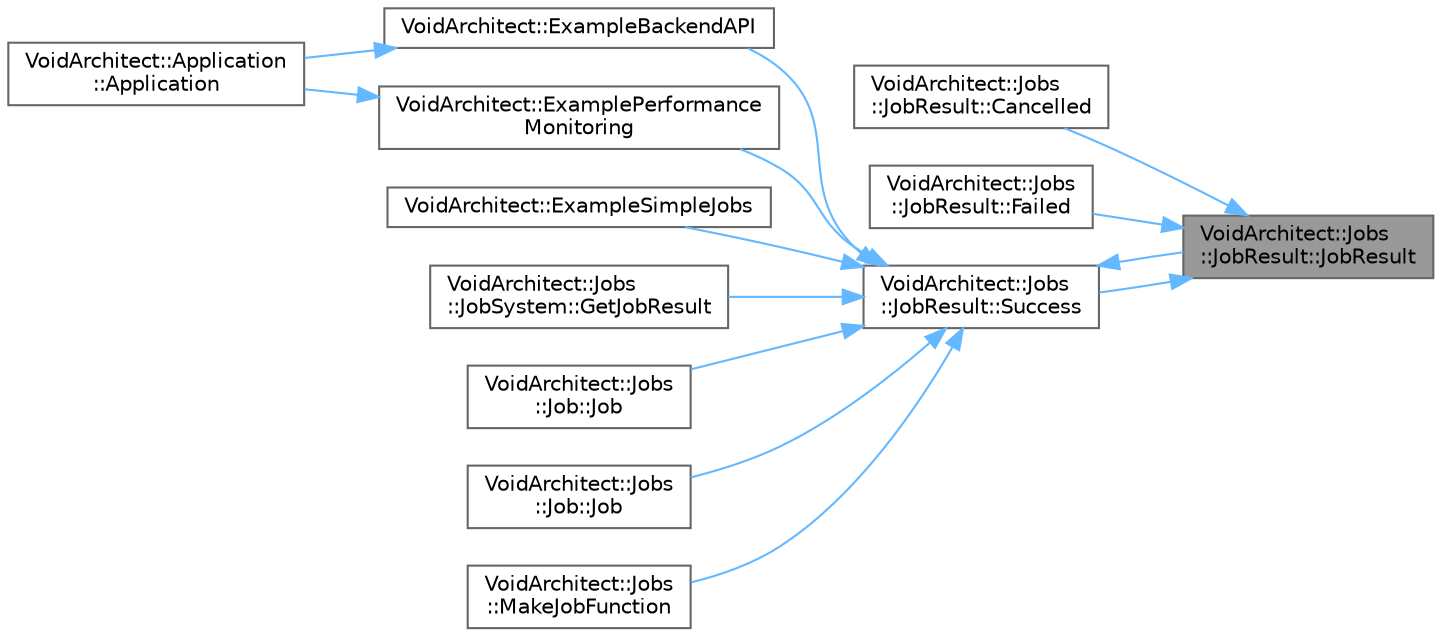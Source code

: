 digraph "VoidArchitect::Jobs::JobResult::JobResult"
{
 // LATEX_PDF_SIZE
  bgcolor="transparent";
  edge [fontname=Helvetica,fontsize=10,labelfontname=Helvetica,labelfontsize=10];
  node [fontname=Helvetica,fontsize=10,shape=box,height=0.2,width=0.4];
  rankdir="RL";
  Node1 [id="Node000001",label="VoidArchitect::Jobs\l::JobResult::JobResult",height=0.2,width=0.4,color="gray40", fillcolor="grey60", style="filled", fontcolor="black",tooltip="Default constructor creates successful result."];
  Node1 -> Node2 [id="edge1_Node000001_Node000002",dir="back",color="steelblue1",style="solid",tooltip=" "];
  Node2 [id="Node000002",label="VoidArchitect::Jobs\l::JobResult::Cancelled",height=0.2,width=0.4,color="grey40", fillcolor="white", style="filled",URL="$struct_void_architect_1_1_jobs_1_1_job_result.html#ad5035943ee339b35edfc4303cb513b98",tooltip="Create a cancelled job result with reason."];
  Node1 -> Node3 [id="edge2_Node000001_Node000003",dir="back",color="steelblue1",style="solid",tooltip=" "];
  Node3 [id="Node000003",label="VoidArchitect::Jobs\l::JobResult::Failed",height=0.2,width=0.4,color="grey40", fillcolor="white", style="filled",URL="$struct_void_architect_1_1_jobs_1_1_job_result.html#a4dc1e84b3b86be405d032b2301d91f25",tooltip="Create a failed job result with an error message."];
  Node1 -> Node4 [id="edge3_Node000001_Node000004",dir="back",color="steelblue1",style="solid",tooltip=" "];
  Node4 [id="Node000004",label="VoidArchitect::Jobs\l::JobResult::Success",height=0.2,width=0.4,color="grey40", fillcolor="white", style="filled",URL="$struct_void_architect_1_1_jobs_1_1_job_result.html#ad24a0ccd3b2b067666f00f8f81c3af54",tooltip="Create a successful job result."];
  Node4 -> Node5 [id="edge4_Node000004_Node000005",dir="back",color="steelblue1",style="solid",tooltip=" "];
  Node5 [id="Node000005",label="VoidArchitect::ExampleBackendAPI",height=0.2,width=0.4,color="grey40", fillcolor="white", style="filled",URL="$namespace_void_architect.html#a2fec0f9cd1b76ac8bdf6e1aef9ddf53f",tooltip=" "];
  Node5 -> Node6 [id="edge5_Node000005_Node000006",dir="back",color="steelblue1",style="solid",tooltip=" "];
  Node6 [id="Node000006",label="VoidArchitect::Application\l::Application",height=0.2,width=0.4,color="grey40", fillcolor="white", style="filled",URL="$class_void_architect_1_1_application.html#a6ea044a7ddd8c1f0fe14abe8619e4564",tooltip=" "];
  Node4 -> Node7 [id="edge6_Node000004_Node000007",dir="back",color="steelblue1",style="solid",tooltip=" "];
  Node7 [id="Node000007",label="VoidArchitect::ExamplePerformance\lMonitoring",height=0.2,width=0.4,color="grey40", fillcolor="white", style="filled",URL="$namespace_void_architect.html#a5505f79f039bcf5e4b6b512d6e11cc92",tooltip=" "];
  Node7 -> Node6 [id="edge7_Node000007_Node000006",dir="back",color="steelblue1",style="solid",tooltip=" "];
  Node4 -> Node8 [id="edge8_Node000004_Node000008",dir="back",color="steelblue1",style="solid",tooltip=" "];
  Node8 [id="Node000008",label="VoidArchitect::ExampleSimpleJobs",height=0.2,width=0.4,color="grey40", fillcolor="white", style="filled",URL="$namespace_void_architect.html#a4370b9073e5736c909c2156a65ed9f1e",tooltip=" "];
  Node4 -> Node9 [id="edge9_Node000004_Node000009",dir="back",color="steelblue1",style="solid",tooltip=" "];
  Node9 [id="Node000009",label="VoidArchitect::Jobs\l::JobSystem::GetJobResult",height=0.2,width=0.4,color="grey40", fillcolor="white", style="filled",URL="$class_void_architect_1_1_jobs_1_1_job_system.html#a103705afbfdf73f8281c879ef319cdec",tooltip="Get result of a completed job."];
  Node4 -> Node10 [id="edge10_Node000004_Node000010",dir="back",color="steelblue1",style="solid",tooltip=" "];
  Node10 [id="Node000010",label="VoidArchitect::Jobs\l::Job::Job",height=0.2,width=0.4,color="grey40", fillcolor="white", style="filled",URL="$struct_void_architect_1_1_jobs_1_1_job.html#a49fa3cab58c1b6c4dd5796f7e8e12265",tooltip="Construct job from void function (automatically wrapped)"];
  Node4 -> Node11 [id="edge11_Node000004_Node000011",dir="back",color="steelblue1",style="solid",tooltip=" "];
  Node11 [id="Node000011",label="VoidArchitect::Jobs\l::Job::Job",height=0.2,width=0.4,color="grey40", fillcolor="white", style="filled",URL="$struct_void_architect_1_1_jobs_1_1_job.html#ad9e4b8628ac9e87965752b8c14e951f8",tooltip="Construct a job from void function with sync point."];
  Node4 -> Node1 [id="edge12_Node000004_Node000001",dir="back",color="steelblue1",style="solid",tooltip=" "];
  Node4 -> Node12 [id="edge13_Node000004_Node000012",dir="back",color="steelblue1",style="solid",tooltip=" "];
  Node12 [id="Node000012",label="VoidArchitect::Jobs\l::MakeJobFunction",height=0.2,width=0.4,color="grey40", fillcolor="white", style="filled",URL="$namespace_void_architect_1_1_jobs.html#aa96eb84f9c38319d0241728af2ebc6c3",tooltip="Create a JobFunction from a void lambda for convenience."];
}
